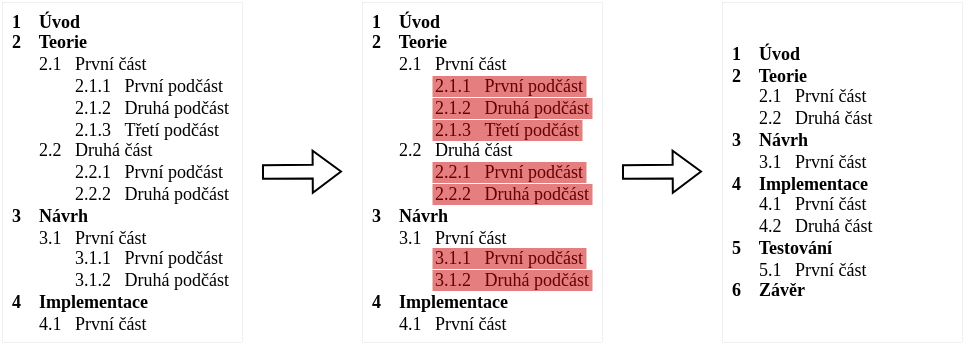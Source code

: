 <mxfile version="21.2.1" type="device">
  <diagram name="Stránka-1" id="qd5s0iNdWMvR4r2C5c5G">
    <mxGraphModel dx="493" dy="289" grid="1" gridSize="10" guides="1" tooltips="1" connect="1" arrows="1" fold="1" page="1" pageScale="1" pageWidth="827" pageHeight="1169" math="0" shadow="0">
      <root>
        <mxCell id="0" />
        <mxCell id="1" parent="0" />
        <mxCell id="kif9EiL0x0l5iAz5XZqo-1" value="&lt;div style=&quot;text-align: justify;&quot;&gt;&lt;b&gt;1&amp;nbsp; &amp;nbsp; Úvod&lt;/b&gt;&lt;/div&gt;&lt;div style=&quot;text-align: justify;&quot;&gt;&lt;b&gt;2&amp;nbsp; &amp;nbsp; Teorie&lt;/b&gt;&lt;/div&gt;&lt;div style=&quot;text-align: justify;&quot;&gt;&amp;nbsp; &amp;nbsp; &amp;nbsp; 2.1&amp;nbsp; &amp;nbsp;První část&lt;br&gt;&lt;/div&gt;&lt;div style=&quot;text-align: justify;&quot;&gt;&amp;nbsp; &amp;nbsp; &amp;nbsp; &amp;nbsp; &amp;nbsp; &amp;nbsp; &amp;nbsp; 2.1.1&amp;nbsp; &amp;nbsp;První podčást&lt;br&gt;&lt;/div&gt;&lt;div style=&quot;text-align: justify;&quot;&gt;&amp;nbsp; &amp;nbsp; &amp;nbsp; &amp;nbsp; &amp;nbsp; &amp;nbsp; &amp;nbsp; 2.1.2&amp;nbsp; &amp;nbsp;Druhá podčást&lt;br&gt;&lt;/div&gt;&lt;div style=&quot;text-align: justify;&quot;&gt;&amp;nbsp; &amp;nbsp; &amp;nbsp; &amp;nbsp; &amp;nbsp; &amp;nbsp; &amp;nbsp; 2.1.3&amp;nbsp; &amp;nbsp;Třetí podčást&lt;/div&gt;&lt;div style=&quot;text-align: justify;&quot;&gt;&amp;nbsp; &amp;nbsp; &amp;nbsp; 2.2&amp;nbsp; &amp;nbsp;Druhá část&lt;/div&gt;&lt;div style=&quot;text-align: justify;&quot;&gt;&amp;nbsp; &amp;nbsp; &amp;nbsp; &amp;nbsp; &amp;nbsp; &amp;nbsp; &amp;nbsp; 2.2.1&amp;nbsp; &amp;nbsp;První podčást&lt;/div&gt;&lt;div style=&quot;text-align: justify;&quot;&gt;&amp;nbsp; &amp;nbsp; &amp;nbsp; &amp;nbsp; &amp;nbsp; &amp;nbsp; &amp;nbsp; 2.2.2&amp;nbsp; &amp;nbsp;Druhá podčást&lt;/div&gt;&lt;div style=&quot;text-align: justify;&quot;&gt;&lt;b&gt;3&amp;nbsp; &amp;nbsp; Návrh&lt;/b&gt;&lt;/div&gt;&lt;div style=&quot;text-align: justify;&quot;&gt;&amp;nbsp; &amp;nbsp; &amp;nbsp; 3.1&amp;nbsp; &amp;nbsp;První část&amp;nbsp;&lt;br&gt;&lt;/div&gt;&lt;div style=&quot;text-align: justify;&quot;&gt;&amp;nbsp; &amp;nbsp; &amp;nbsp; &amp;nbsp; &amp;nbsp; &amp;nbsp; &amp;nbsp; 3.1.1&amp;nbsp; &amp;nbsp;První podčást&lt;/div&gt;&lt;div style=&quot;text-align: justify;&quot;&gt;&amp;nbsp; &amp;nbsp; &amp;nbsp; &amp;nbsp; &amp;nbsp; &amp;nbsp; &amp;nbsp; 3.1.2&amp;nbsp; &amp;nbsp;Druhá podčást&lt;/div&gt;&lt;div style=&quot;text-align: justify;&quot;&gt;&lt;b&gt;4&amp;nbsp; &amp;nbsp; Implementace&lt;/b&gt;&lt;/div&gt;&lt;div style=&quot;text-align: justify;&quot;&gt;&amp;nbsp; &amp;nbsp; &amp;nbsp; 4.1&amp;nbsp; &amp;nbsp;První část&lt;/div&gt;" style="rounded=0;whiteSpace=wrap;html=1;strokeWidth=0.1;strokeColor=#B3B3B3;fontSize=9;fontFamily=Times New Roman;spacingLeft=3;spacingRight=2;spacingBottom=2;spacingTop=2;align=left;" parent="1" vertex="1">
          <mxGeometry x="150" y="160" width="120" height="170" as="geometry" />
        </mxCell>
        <mxCell id="kif9EiL0x0l5iAz5XZqo-6" value="" style="shape=flexArrow;endArrow=classic;html=1;rounded=0;width=6.857;endSize=4.383;endWidth=13.224;" parent="1" edge="1">
          <mxGeometry width="50" height="50" relative="1" as="geometry">
            <mxPoint x="280" y="245.0" as="sourcePoint" />
            <mxPoint x="320" y="244.76" as="targetPoint" />
          </mxGeometry>
        </mxCell>
        <mxCell id="kif9EiL0x0l5iAz5XZqo-8" value="" style="shape=flexArrow;endArrow=classic;html=1;rounded=0;width=6.857;endSize=4.383;endWidth=13.224;" parent="1" edge="1">
          <mxGeometry width="50" height="50" relative="1" as="geometry">
            <mxPoint x="460" y="245.0" as="sourcePoint" />
            <mxPoint x="500" y="244.76" as="targetPoint" />
          </mxGeometry>
        </mxCell>
        <mxCell id="uF5VKC_vgeov-rW7aWPU-12" value="&lt;div style=&quot;text-align: justify;&quot;&gt;&lt;b&gt;1&amp;nbsp; &amp;nbsp; Úvod&lt;/b&gt;&lt;/div&gt;&lt;div style=&quot;text-align: justify;&quot;&gt;&lt;b&gt;2&amp;nbsp; &amp;nbsp; Teorie&lt;/b&gt;&lt;/div&gt;&lt;div style=&quot;text-align: justify;&quot;&gt;&amp;nbsp; &amp;nbsp; &amp;nbsp; 2.1&amp;nbsp; &amp;nbsp;První část&lt;br&gt;&lt;/div&gt;&lt;div style=&quot;text-align: justify;&quot;&gt;&amp;nbsp; &amp;nbsp; &amp;nbsp; &amp;nbsp; &amp;nbsp; &amp;nbsp; &amp;nbsp; 2.1.1&amp;nbsp; &amp;nbsp;První podčást&lt;br&gt;&lt;/div&gt;&lt;div style=&quot;text-align: justify;&quot;&gt;&amp;nbsp; &amp;nbsp; &amp;nbsp; &amp;nbsp; &amp;nbsp; &amp;nbsp; &amp;nbsp; 2.1.2&amp;nbsp; &amp;nbsp;Druhá podčást&lt;br&gt;&lt;/div&gt;&lt;div style=&quot;text-align: justify;&quot;&gt;&amp;nbsp; &amp;nbsp; &amp;nbsp; &amp;nbsp; &amp;nbsp; &amp;nbsp; &amp;nbsp; 2.1.3&amp;nbsp; &amp;nbsp;Třetí podčást&lt;/div&gt;&lt;div style=&quot;text-align: justify;&quot;&gt;&amp;nbsp; &amp;nbsp; &amp;nbsp; 2.2&amp;nbsp; &amp;nbsp;Druhá část&lt;/div&gt;&lt;div style=&quot;text-align: justify;&quot;&gt;&amp;nbsp; &amp;nbsp; &amp;nbsp; &amp;nbsp; &amp;nbsp; &amp;nbsp; &amp;nbsp; 2.2.1&amp;nbsp; &amp;nbsp;První podčást&lt;/div&gt;&lt;div style=&quot;text-align: justify;&quot;&gt;&amp;nbsp; &amp;nbsp; &amp;nbsp; &amp;nbsp; &amp;nbsp; &amp;nbsp; &amp;nbsp; 2.2.2&amp;nbsp; &amp;nbsp;Druhá podčást&lt;/div&gt;&lt;div style=&quot;text-align: justify;&quot;&gt;&lt;b&gt;3&amp;nbsp; &amp;nbsp; Návrh&lt;/b&gt;&lt;/div&gt;&lt;div style=&quot;text-align: justify;&quot;&gt;&amp;nbsp; &amp;nbsp; &amp;nbsp; 3.1&amp;nbsp; &amp;nbsp;První část&amp;nbsp;&lt;br&gt;&lt;/div&gt;&lt;div style=&quot;text-align: justify;&quot;&gt;&amp;nbsp; &amp;nbsp; &amp;nbsp; &amp;nbsp; &amp;nbsp; &amp;nbsp; &amp;nbsp; 3.1.1&amp;nbsp; &amp;nbsp;První podčást&lt;/div&gt;&lt;div style=&quot;text-align: justify;&quot;&gt;&amp;nbsp; &amp;nbsp; &amp;nbsp; &amp;nbsp; &amp;nbsp; &amp;nbsp; &amp;nbsp; 3.1.2&amp;nbsp; &amp;nbsp;Druhá podčást&lt;/div&gt;&lt;div style=&quot;text-align: justify;&quot;&gt;&lt;b&gt;4&amp;nbsp; &amp;nbsp; Implementace&lt;/b&gt;&lt;/div&gt;&lt;div style=&quot;text-align: justify;&quot;&gt;&amp;nbsp; &amp;nbsp; &amp;nbsp; 4.1&amp;nbsp; &amp;nbsp;První část&lt;/div&gt;" style="rounded=0;whiteSpace=wrap;html=1;strokeWidth=0.1;strokeColor=#B3B3B3;fontSize=9;fontFamily=Times New Roman;spacingLeft=3;spacingRight=2;spacingBottom=2;spacingTop=2;align=left;" parent="1" vertex="1">
          <mxGeometry x="330" y="160" width="120" height="170" as="geometry" />
        </mxCell>
        <mxCell id="uF5VKC_vgeov-rW7aWPU-9" value="" style="endArrow=none;html=1;rounded=0;strokeWidth=10.5;strokeColor=#CC0000;opacity=50;" parent="1" edge="1">
          <mxGeometry width="50" height="50" relative="1" as="geometry">
            <mxPoint x="365" y="202" as="sourcePoint" />
            <mxPoint x="442" y="202" as="targetPoint" />
          </mxGeometry>
        </mxCell>
        <mxCell id="uF5VKC_vgeov-rW7aWPU-10" value="" style="endArrow=none;html=1;rounded=0;strokeWidth=10.5;strokeColor=#CC0000;opacity=50;" parent="1" edge="1">
          <mxGeometry width="50" height="50" relative="1" as="geometry">
            <mxPoint x="365" y="213" as="sourcePoint" />
            <mxPoint x="445" y="213" as="targetPoint" />
          </mxGeometry>
        </mxCell>
        <mxCell id="uF5VKC_vgeov-rW7aWPU-13" value="&lt;div style=&quot;text-align: justify;&quot;&gt;&lt;b&gt;1&amp;nbsp; &amp;nbsp; Úvod&lt;/b&gt;&lt;/div&gt;&lt;div style=&quot;text-align: justify;&quot;&gt;&lt;b&gt;2&amp;nbsp; &amp;nbsp; Teorie&lt;/b&gt;&lt;/div&gt;&lt;div style=&quot;text-align: justify;&quot;&gt;&amp;nbsp; &amp;nbsp; &amp;nbsp; 2.1&amp;nbsp; &amp;nbsp;První část&lt;/div&gt;&lt;div style=&quot;text-align: justify;&quot;&gt;&amp;nbsp; &amp;nbsp; &amp;nbsp; 2.2&amp;nbsp; &amp;nbsp;Druhá část&lt;/div&gt;&lt;div style=&quot;text-align: justify;&quot;&gt;&lt;b&gt;3&amp;nbsp; &amp;nbsp; Návrh&lt;/b&gt;&lt;/div&gt;&lt;div style=&quot;text-align: justify;&quot;&gt;&amp;nbsp; &amp;nbsp; &amp;nbsp; 3.1&amp;nbsp; &amp;nbsp;První část&amp;nbsp;&lt;/div&gt;&lt;div style=&quot;text-align: justify;&quot;&gt;&lt;b&gt;4&amp;nbsp; &amp;nbsp; Implementace&lt;/b&gt;&lt;/div&gt;&lt;div style=&quot;text-align: justify;&quot;&gt;&amp;nbsp; &amp;nbsp; &amp;nbsp; 4.1&amp;nbsp; &amp;nbsp;První část&lt;/div&gt;&lt;div style=&quot;text-align: justify;&quot;&gt;&amp;nbsp; &amp;nbsp; &amp;nbsp; 4.2&amp;nbsp; &amp;nbsp;Druhá část&lt;/div&gt;&lt;div style=&quot;text-align: justify;&quot;&gt;&lt;b&gt;5&amp;nbsp; &amp;nbsp; Testování&lt;/b&gt;&lt;/div&gt;&lt;div style=&quot;text-align: justify;&quot;&gt;&amp;nbsp; &amp;nbsp; &amp;nbsp; 5.1&amp;nbsp; &amp;nbsp;První část&lt;/div&gt;&lt;div style=&quot;text-align: justify;&quot;&gt;&lt;b&gt;6&amp;nbsp; &amp;nbsp; Závěr&lt;/b&gt;&lt;/div&gt;" style="rounded=0;whiteSpace=wrap;html=1;strokeWidth=0.1;strokeColor=#B3B3B3;fontSize=9;fontFamily=Times New Roman;spacingLeft=3;spacingRight=2;spacingBottom=2;spacingTop=2;align=left;" parent="1" vertex="1">
          <mxGeometry x="510" y="160" width="120" height="170" as="geometry" />
        </mxCell>
        <mxCell id="uF5VKC_vgeov-rW7aWPU-14" value="" style="endArrow=none;html=1;rounded=0;strokeWidth=10.5;strokeColor=#CC0000;opacity=50;" parent="1" edge="1">
          <mxGeometry width="50" height="50" relative="1" as="geometry">
            <mxPoint x="365" y="224" as="sourcePoint" />
            <mxPoint x="440" y="224" as="targetPoint" />
          </mxGeometry>
        </mxCell>
        <mxCell id="uF5VKC_vgeov-rW7aWPU-15" value="" style="endArrow=none;html=1;rounded=0;strokeWidth=10.5;strokeColor=#CC0000;opacity=50;" parent="1" edge="1">
          <mxGeometry width="50" height="50" relative="1" as="geometry">
            <mxPoint x="365" y="245" as="sourcePoint" />
            <mxPoint x="442" y="245" as="targetPoint" />
          </mxGeometry>
        </mxCell>
        <mxCell id="uF5VKC_vgeov-rW7aWPU-16" value="" style="endArrow=none;html=1;rounded=0;strokeWidth=10.5;strokeColor=#CC0000;opacity=50;" parent="1" edge="1">
          <mxGeometry width="50" height="50" relative="1" as="geometry">
            <mxPoint x="365" y="256" as="sourcePoint" />
            <mxPoint x="445" y="256" as="targetPoint" />
          </mxGeometry>
        </mxCell>
        <mxCell id="uF5VKC_vgeov-rW7aWPU-17" value="" style="endArrow=none;html=1;rounded=0;strokeWidth=10.5;strokeColor=#CC0000;opacity=50;" parent="1" edge="1">
          <mxGeometry width="50" height="50" relative="1" as="geometry">
            <mxPoint x="365" y="288" as="sourcePoint" />
            <mxPoint x="442" y="288" as="targetPoint" />
          </mxGeometry>
        </mxCell>
        <mxCell id="uF5VKC_vgeov-rW7aWPU-18" value="" style="endArrow=none;html=1;rounded=0;strokeWidth=10.5;strokeColor=#CC0000;opacity=50;" parent="1" edge="1">
          <mxGeometry width="50" height="50" relative="1" as="geometry">
            <mxPoint x="365" y="299" as="sourcePoint" />
            <mxPoint x="445" y="299" as="targetPoint" />
          </mxGeometry>
        </mxCell>
      </root>
    </mxGraphModel>
  </diagram>
</mxfile>
